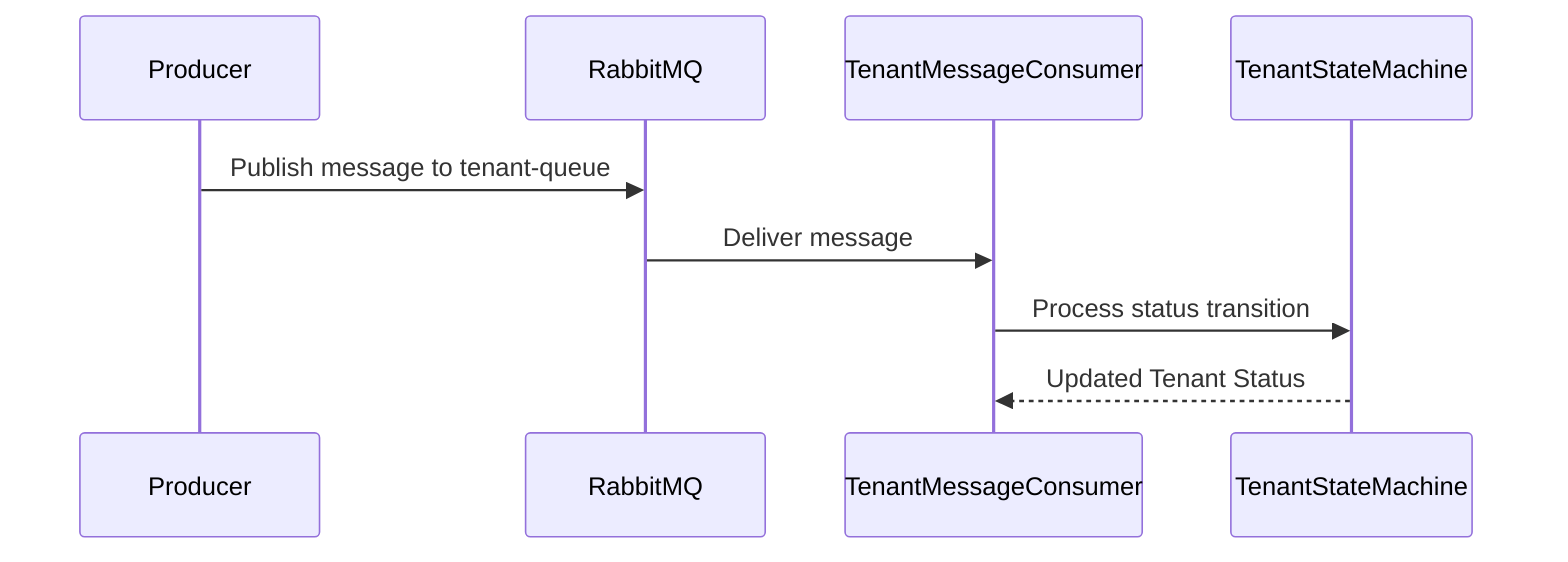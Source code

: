 sequenceDiagram
    participant Producer
    participant RabbitMQ
    participant TenantMessageConsumer
    participant TenantStateMachine

    Producer ->> RabbitMQ : Publish message to tenant-queue
    RabbitMQ ->> TenantMessageConsumer : Deliver message
    TenantMessageConsumer ->> TenantStateMachine : Process status transition
    TenantStateMachine -->> TenantMessageConsumer : Updated Tenant Status